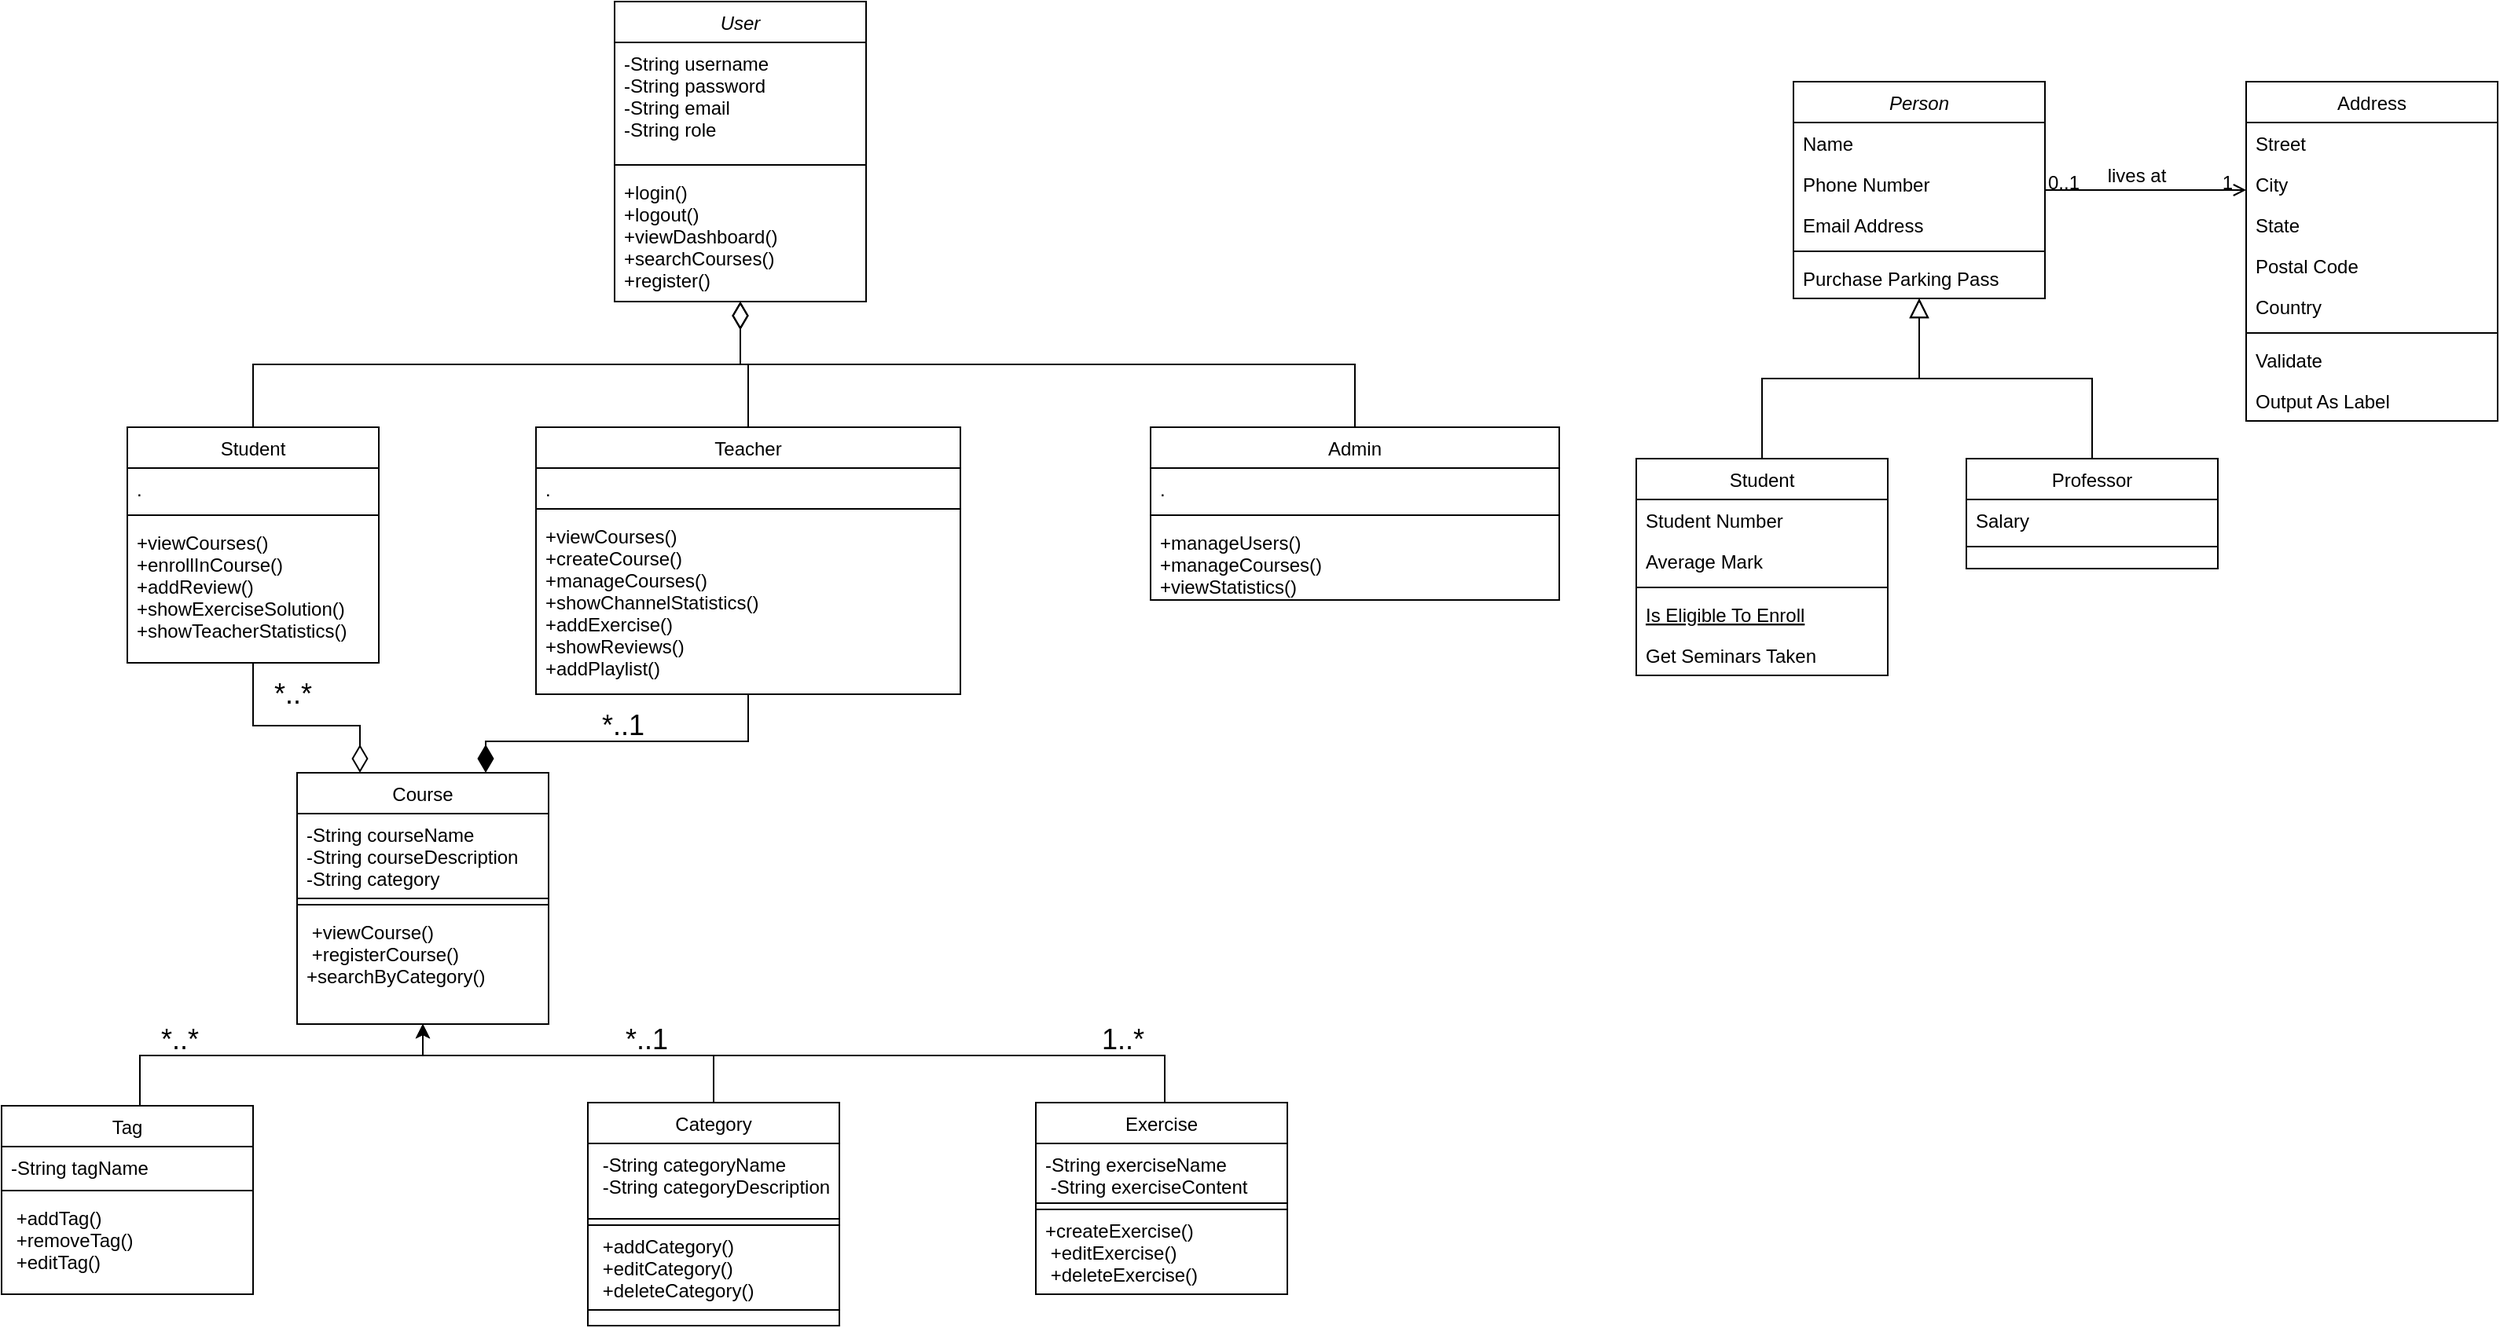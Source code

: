 <mxfile version="26.0.11">
  <diagram id="C5RBs43oDa-KdzZeNtuy" name="Page-1">
    <mxGraphModel dx="2448" dy="420" grid="1" gridSize="10" guides="1" tooltips="1" connect="1" arrows="1" fold="1" page="1" pageScale="1" pageWidth="827" pageHeight="1169" math="0" shadow="0">
      <root>
        <mxCell id="WIyWlLk6GJQsqaUBKTNV-0" />
        <mxCell id="WIyWlLk6GJQsqaUBKTNV-1" parent="WIyWlLk6GJQsqaUBKTNV-0" />
        <mxCell id="zkfFHV4jXpPFQw0GAbJ--0" value="Person" style="swimlane;fontStyle=2;align=center;verticalAlign=top;childLayout=stackLayout;horizontal=1;startSize=26;horizontalStack=0;resizeParent=1;resizeLast=0;collapsible=1;marginBottom=0;rounded=0;shadow=0;strokeWidth=1;" parent="WIyWlLk6GJQsqaUBKTNV-1" vertex="1">
          <mxGeometry x="220" y="120" width="160" height="138" as="geometry">
            <mxRectangle x="230" y="140" width="160" height="26" as="alternateBounds" />
          </mxGeometry>
        </mxCell>
        <mxCell id="zkfFHV4jXpPFQw0GAbJ--1" value="Name" style="text;align=left;verticalAlign=top;spacingLeft=4;spacingRight=4;overflow=hidden;rotatable=0;points=[[0,0.5],[1,0.5]];portConstraint=eastwest;" parent="zkfFHV4jXpPFQw0GAbJ--0" vertex="1">
          <mxGeometry y="26" width="160" height="26" as="geometry" />
        </mxCell>
        <mxCell id="zkfFHV4jXpPFQw0GAbJ--2" value="Phone Number" style="text;align=left;verticalAlign=top;spacingLeft=4;spacingRight=4;overflow=hidden;rotatable=0;points=[[0,0.5],[1,0.5]];portConstraint=eastwest;rounded=0;shadow=0;html=0;" parent="zkfFHV4jXpPFQw0GAbJ--0" vertex="1">
          <mxGeometry y="52" width="160" height="26" as="geometry" />
        </mxCell>
        <mxCell id="zkfFHV4jXpPFQw0GAbJ--3" value="Email Address" style="text;align=left;verticalAlign=top;spacingLeft=4;spacingRight=4;overflow=hidden;rotatable=0;points=[[0,0.5],[1,0.5]];portConstraint=eastwest;rounded=0;shadow=0;html=0;" parent="zkfFHV4jXpPFQw0GAbJ--0" vertex="1">
          <mxGeometry y="78" width="160" height="26" as="geometry" />
        </mxCell>
        <mxCell id="zkfFHV4jXpPFQw0GAbJ--4" value="" style="line;html=1;strokeWidth=1;align=left;verticalAlign=middle;spacingTop=-1;spacingLeft=3;spacingRight=3;rotatable=0;labelPosition=right;points=[];portConstraint=eastwest;" parent="zkfFHV4jXpPFQw0GAbJ--0" vertex="1">
          <mxGeometry y="104" width="160" height="8" as="geometry" />
        </mxCell>
        <mxCell id="zkfFHV4jXpPFQw0GAbJ--5" value="Purchase Parking Pass" style="text;align=left;verticalAlign=top;spacingLeft=4;spacingRight=4;overflow=hidden;rotatable=0;points=[[0,0.5],[1,0.5]];portConstraint=eastwest;" parent="zkfFHV4jXpPFQw0GAbJ--0" vertex="1">
          <mxGeometry y="112" width="160" height="26" as="geometry" />
        </mxCell>
        <mxCell id="zkfFHV4jXpPFQw0GAbJ--6" value="Student" style="swimlane;fontStyle=0;align=center;verticalAlign=top;childLayout=stackLayout;horizontal=1;startSize=26;horizontalStack=0;resizeParent=1;resizeLast=0;collapsible=1;marginBottom=0;rounded=0;shadow=0;strokeWidth=1;" parent="WIyWlLk6GJQsqaUBKTNV-1" vertex="1">
          <mxGeometry x="120" y="360" width="160" height="138" as="geometry">
            <mxRectangle x="130" y="380" width="160" height="26" as="alternateBounds" />
          </mxGeometry>
        </mxCell>
        <mxCell id="zkfFHV4jXpPFQw0GAbJ--7" value="Student Number" style="text;align=left;verticalAlign=top;spacingLeft=4;spacingRight=4;overflow=hidden;rotatable=0;points=[[0,0.5],[1,0.5]];portConstraint=eastwest;" parent="zkfFHV4jXpPFQw0GAbJ--6" vertex="1">
          <mxGeometry y="26" width="160" height="26" as="geometry" />
        </mxCell>
        <mxCell id="zkfFHV4jXpPFQw0GAbJ--8" value="Average Mark" style="text;align=left;verticalAlign=top;spacingLeft=4;spacingRight=4;overflow=hidden;rotatable=0;points=[[0,0.5],[1,0.5]];portConstraint=eastwest;rounded=0;shadow=0;html=0;" parent="zkfFHV4jXpPFQw0GAbJ--6" vertex="1">
          <mxGeometry y="52" width="160" height="26" as="geometry" />
        </mxCell>
        <mxCell id="zkfFHV4jXpPFQw0GAbJ--9" value="" style="line;html=1;strokeWidth=1;align=left;verticalAlign=middle;spacingTop=-1;spacingLeft=3;spacingRight=3;rotatable=0;labelPosition=right;points=[];portConstraint=eastwest;" parent="zkfFHV4jXpPFQw0GAbJ--6" vertex="1">
          <mxGeometry y="78" width="160" height="8" as="geometry" />
        </mxCell>
        <mxCell id="zkfFHV4jXpPFQw0GAbJ--10" value="Is Eligible To Enroll" style="text;align=left;verticalAlign=top;spacingLeft=4;spacingRight=4;overflow=hidden;rotatable=0;points=[[0,0.5],[1,0.5]];portConstraint=eastwest;fontStyle=4" parent="zkfFHV4jXpPFQw0GAbJ--6" vertex="1">
          <mxGeometry y="86" width="160" height="26" as="geometry" />
        </mxCell>
        <mxCell id="zkfFHV4jXpPFQw0GAbJ--11" value="Get Seminars Taken" style="text;align=left;verticalAlign=top;spacingLeft=4;spacingRight=4;overflow=hidden;rotatable=0;points=[[0,0.5],[1,0.5]];portConstraint=eastwest;" parent="zkfFHV4jXpPFQw0GAbJ--6" vertex="1">
          <mxGeometry y="112" width="160" height="26" as="geometry" />
        </mxCell>
        <mxCell id="zkfFHV4jXpPFQw0GAbJ--12" value="" style="endArrow=block;endSize=10;endFill=0;shadow=0;strokeWidth=1;rounded=0;curved=0;edgeStyle=elbowEdgeStyle;elbow=vertical;" parent="WIyWlLk6GJQsqaUBKTNV-1" source="zkfFHV4jXpPFQw0GAbJ--6" target="zkfFHV4jXpPFQw0GAbJ--0" edge="1">
          <mxGeometry width="160" relative="1" as="geometry">
            <mxPoint x="200" y="203" as="sourcePoint" />
            <mxPoint x="200" y="203" as="targetPoint" />
          </mxGeometry>
        </mxCell>
        <mxCell id="zkfFHV4jXpPFQw0GAbJ--13" value="Professor" style="swimlane;fontStyle=0;align=center;verticalAlign=top;childLayout=stackLayout;horizontal=1;startSize=26;horizontalStack=0;resizeParent=1;resizeLast=0;collapsible=1;marginBottom=0;rounded=0;shadow=0;strokeWidth=1;" parent="WIyWlLk6GJQsqaUBKTNV-1" vertex="1">
          <mxGeometry x="330" y="360" width="160" height="70" as="geometry">
            <mxRectangle x="340" y="380" width="170" height="26" as="alternateBounds" />
          </mxGeometry>
        </mxCell>
        <mxCell id="zkfFHV4jXpPFQw0GAbJ--14" value="Salary" style="text;align=left;verticalAlign=top;spacingLeft=4;spacingRight=4;overflow=hidden;rotatable=0;points=[[0,0.5],[1,0.5]];portConstraint=eastwest;" parent="zkfFHV4jXpPFQw0GAbJ--13" vertex="1">
          <mxGeometry y="26" width="160" height="26" as="geometry" />
        </mxCell>
        <mxCell id="zkfFHV4jXpPFQw0GAbJ--15" value="" style="line;html=1;strokeWidth=1;align=left;verticalAlign=middle;spacingTop=-1;spacingLeft=3;spacingRight=3;rotatable=0;labelPosition=right;points=[];portConstraint=eastwest;" parent="zkfFHV4jXpPFQw0GAbJ--13" vertex="1">
          <mxGeometry y="52" width="160" height="8" as="geometry" />
        </mxCell>
        <mxCell id="zkfFHV4jXpPFQw0GAbJ--16" value="" style="endArrow=block;endSize=10;endFill=0;shadow=0;strokeWidth=1;rounded=0;curved=0;edgeStyle=elbowEdgeStyle;elbow=vertical;" parent="WIyWlLk6GJQsqaUBKTNV-1" source="zkfFHV4jXpPFQw0GAbJ--13" target="zkfFHV4jXpPFQw0GAbJ--0" edge="1">
          <mxGeometry width="160" relative="1" as="geometry">
            <mxPoint x="210" y="373" as="sourcePoint" />
            <mxPoint x="310" y="271" as="targetPoint" />
          </mxGeometry>
        </mxCell>
        <mxCell id="zkfFHV4jXpPFQw0GAbJ--17" value="Address" style="swimlane;fontStyle=0;align=center;verticalAlign=top;childLayout=stackLayout;horizontal=1;startSize=26;horizontalStack=0;resizeParent=1;resizeLast=0;collapsible=1;marginBottom=0;rounded=0;shadow=0;strokeWidth=1;" parent="WIyWlLk6GJQsqaUBKTNV-1" vertex="1">
          <mxGeometry x="508" y="120" width="160" height="216" as="geometry">
            <mxRectangle x="550" y="140" width="160" height="26" as="alternateBounds" />
          </mxGeometry>
        </mxCell>
        <mxCell id="zkfFHV4jXpPFQw0GAbJ--18" value="Street" style="text;align=left;verticalAlign=top;spacingLeft=4;spacingRight=4;overflow=hidden;rotatable=0;points=[[0,0.5],[1,0.5]];portConstraint=eastwest;" parent="zkfFHV4jXpPFQw0GAbJ--17" vertex="1">
          <mxGeometry y="26" width="160" height="26" as="geometry" />
        </mxCell>
        <mxCell id="zkfFHV4jXpPFQw0GAbJ--19" value="City" style="text;align=left;verticalAlign=top;spacingLeft=4;spacingRight=4;overflow=hidden;rotatable=0;points=[[0,0.5],[1,0.5]];portConstraint=eastwest;rounded=0;shadow=0;html=0;" parent="zkfFHV4jXpPFQw0GAbJ--17" vertex="1">
          <mxGeometry y="52" width="160" height="26" as="geometry" />
        </mxCell>
        <mxCell id="zkfFHV4jXpPFQw0GAbJ--20" value="State" style="text;align=left;verticalAlign=top;spacingLeft=4;spacingRight=4;overflow=hidden;rotatable=0;points=[[0,0.5],[1,0.5]];portConstraint=eastwest;rounded=0;shadow=0;html=0;" parent="zkfFHV4jXpPFQw0GAbJ--17" vertex="1">
          <mxGeometry y="78" width="160" height="26" as="geometry" />
        </mxCell>
        <mxCell id="zkfFHV4jXpPFQw0GAbJ--21" value="Postal Code" style="text;align=left;verticalAlign=top;spacingLeft=4;spacingRight=4;overflow=hidden;rotatable=0;points=[[0,0.5],[1,0.5]];portConstraint=eastwest;rounded=0;shadow=0;html=0;" parent="zkfFHV4jXpPFQw0GAbJ--17" vertex="1">
          <mxGeometry y="104" width="160" height="26" as="geometry" />
        </mxCell>
        <mxCell id="zkfFHV4jXpPFQw0GAbJ--22" value="Country" style="text;align=left;verticalAlign=top;spacingLeft=4;spacingRight=4;overflow=hidden;rotatable=0;points=[[0,0.5],[1,0.5]];portConstraint=eastwest;rounded=0;shadow=0;html=0;" parent="zkfFHV4jXpPFQw0GAbJ--17" vertex="1">
          <mxGeometry y="130" width="160" height="26" as="geometry" />
        </mxCell>
        <mxCell id="zkfFHV4jXpPFQw0GAbJ--23" value="" style="line;html=1;strokeWidth=1;align=left;verticalAlign=middle;spacingTop=-1;spacingLeft=3;spacingRight=3;rotatable=0;labelPosition=right;points=[];portConstraint=eastwest;" parent="zkfFHV4jXpPFQw0GAbJ--17" vertex="1">
          <mxGeometry y="156" width="160" height="8" as="geometry" />
        </mxCell>
        <mxCell id="zkfFHV4jXpPFQw0GAbJ--24" value="Validate" style="text;align=left;verticalAlign=top;spacingLeft=4;spacingRight=4;overflow=hidden;rotatable=0;points=[[0,0.5],[1,0.5]];portConstraint=eastwest;" parent="zkfFHV4jXpPFQw0GAbJ--17" vertex="1">
          <mxGeometry y="164" width="160" height="26" as="geometry" />
        </mxCell>
        <mxCell id="zkfFHV4jXpPFQw0GAbJ--25" value="Output As Label" style="text;align=left;verticalAlign=top;spacingLeft=4;spacingRight=4;overflow=hidden;rotatable=0;points=[[0,0.5],[1,0.5]];portConstraint=eastwest;" parent="zkfFHV4jXpPFQw0GAbJ--17" vertex="1">
          <mxGeometry y="190" width="160" height="26" as="geometry" />
        </mxCell>
        <mxCell id="zkfFHV4jXpPFQw0GAbJ--26" value="" style="endArrow=open;shadow=0;strokeWidth=1;rounded=0;curved=0;endFill=1;edgeStyle=elbowEdgeStyle;elbow=vertical;" parent="WIyWlLk6GJQsqaUBKTNV-1" source="zkfFHV4jXpPFQw0GAbJ--0" target="zkfFHV4jXpPFQw0GAbJ--17" edge="1">
          <mxGeometry x="0.5" y="41" relative="1" as="geometry">
            <mxPoint x="380" y="192" as="sourcePoint" />
            <mxPoint x="540" y="192" as="targetPoint" />
            <mxPoint x="-40" y="32" as="offset" />
          </mxGeometry>
        </mxCell>
        <mxCell id="zkfFHV4jXpPFQw0GAbJ--27" value="0..1" style="resizable=0;align=left;verticalAlign=bottom;labelBackgroundColor=none;fontSize=12;" parent="zkfFHV4jXpPFQw0GAbJ--26" connectable="0" vertex="1">
          <mxGeometry x="-1" relative="1" as="geometry">
            <mxPoint y="4" as="offset" />
          </mxGeometry>
        </mxCell>
        <mxCell id="zkfFHV4jXpPFQw0GAbJ--28" value="1" style="resizable=0;align=right;verticalAlign=bottom;labelBackgroundColor=none;fontSize=12;" parent="zkfFHV4jXpPFQw0GAbJ--26" connectable="0" vertex="1">
          <mxGeometry x="1" relative="1" as="geometry">
            <mxPoint x="-7" y="4" as="offset" />
          </mxGeometry>
        </mxCell>
        <mxCell id="zkfFHV4jXpPFQw0GAbJ--29" value="lives at" style="text;html=1;resizable=0;points=[];;align=center;verticalAlign=middle;labelBackgroundColor=none;rounded=0;shadow=0;strokeWidth=1;fontSize=12;" parent="zkfFHV4jXpPFQw0GAbJ--26" vertex="1" connectable="0">
          <mxGeometry x="0.5" y="49" relative="1" as="geometry">
            <mxPoint x="-38" y="40" as="offset" />
          </mxGeometry>
        </mxCell>
        <mxCell id="wN080h6H465J3YaV4MYS-0" value="User" style="swimlane;fontStyle=2;align=center;verticalAlign=top;childLayout=stackLayout;horizontal=1;startSize=26;horizontalStack=0;resizeParent=1;resizeLast=0;collapsible=1;marginBottom=0;rounded=0;shadow=0;strokeWidth=1;" vertex="1" parent="WIyWlLk6GJQsqaUBKTNV-1">
          <mxGeometry x="-530" y="69" width="160" height="191" as="geometry">
            <mxRectangle x="230" y="140" width="160" height="26" as="alternateBounds" />
          </mxGeometry>
        </mxCell>
        <mxCell id="wN080h6H465J3YaV4MYS-1" value="-String username&#xa;-String password&#xa;-String email&#xa;-String role&#xa;" style="text;align=left;verticalAlign=top;spacingLeft=4;spacingRight=4;overflow=hidden;rotatable=0;points=[[0,0.5],[1,0.5]];portConstraint=eastwest;" vertex="1" parent="wN080h6H465J3YaV4MYS-0">
          <mxGeometry y="26" width="160" height="74" as="geometry" />
        </mxCell>
        <mxCell id="wN080h6H465J3YaV4MYS-2" value="" style="line;html=1;strokeWidth=1;align=left;verticalAlign=middle;spacingTop=-1;spacingLeft=3;spacingRight=3;rotatable=0;labelPosition=right;points=[];portConstraint=eastwest;" vertex="1" parent="wN080h6H465J3YaV4MYS-0">
          <mxGeometry y="100" width="160" height="8" as="geometry" />
        </mxCell>
        <mxCell id="wN080h6H465J3YaV4MYS-3" value="+login()&#xa;+logout()&#xa;+viewDashboard()&#xa;+searchCourses()&#xa;+register()" style="text;align=left;verticalAlign=top;spacingLeft=4;spacingRight=4;overflow=hidden;rotatable=0;points=[[0,0.5],[1,0.5]];portConstraint=eastwest;" vertex="1" parent="wN080h6H465J3YaV4MYS-0">
          <mxGeometry y="108" width="160" height="82" as="geometry" />
        </mxCell>
        <mxCell id="wN080h6H465J3YaV4MYS-4" value="Student" style="swimlane;fontStyle=0;align=center;verticalAlign=top;childLayout=stackLayout;horizontal=1;startSize=26;horizontalStack=0;resizeParent=1;resizeLast=0;collapsible=1;marginBottom=0;rounded=0;shadow=0;strokeWidth=1;" vertex="1" parent="WIyWlLk6GJQsqaUBKTNV-1">
          <mxGeometry x="-840" y="340" width="160" height="150" as="geometry">
            <mxRectangle x="130" y="380" width="160" height="26" as="alternateBounds" />
          </mxGeometry>
        </mxCell>
        <mxCell id="wN080h6H465J3YaV4MYS-5" value="." style="text;align=left;verticalAlign=top;spacingLeft=4;spacingRight=4;overflow=hidden;rotatable=0;points=[[0,0.5],[1,0.5]];portConstraint=eastwest;" vertex="1" parent="wN080h6H465J3YaV4MYS-4">
          <mxGeometry y="26" width="160" height="26" as="geometry" />
        </mxCell>
        <mxCell id="wN080h6H465J3YaV4MYS-6" value="" style="line;html=1;strokeWidth=1;align=left;verticalAlign=middle;spacingTop=-1;spacingLeft=3;spacingRight=3;rotatable=0;labelPosition=right;points=[];portConstraint=eastwest;" vertex="1" parent="wN080h6H465J3YaV4MYS-4">
          <mxGeometry y="52" width="160" height="8" as="geometry" />
        </mxCell>
        <mxCell id="wN080h6H465J3YaV4MYS-7" value="+viewCourses()&#xa;+enrollInCourse()&#xa;+addReview()&#xa;+showExerciseSolution()&#xa;+showTeacherStatistics()" style="text;align=left;verticalAlign=top;spacingLeft=4;spacingRight=4;overflow=hidden;rotatable=0;points=[[0,0.5],[1,0.5]];portConstraint=eastwest;" vertex="1" parent="wN080h6H465J3YaV4MYS-4">
          <mxGeometry y="60" width="160" height="90" as="geometry" />
        </mxCell>
        <mxCell id="wN080h6H465J3YaV4MYS-8" value="" style="endArrow=diamondThin;endSize=15;endFill=0;shadow=0;strokeWidth=1;rounded=0;curved=0;edgeStyle=elbowEdgeStyle;elbow=vertical;" edge="1" parent="WIyWlLk6GJQsqaUBKTNV-1" source="wN080h6H465J3YaV4MYS-4" target="wN080h6H465J3YaV4MYS-0">
          <mxGeometry width="160" relative="1" as="geometry">
            <mxPoint x="-550" y="153" as="sourcePoint" />
            <mxPoint x="-550" y="153" as="targetPoint" />
          </mxGeometry>
        </mxCell>
        <mxCell id="wN080h6H465J3YaV4MYS-9" value="Teacher" style="swimlane;fontStyle=0;align=center;verticalAlign=top;childLayout=stackLayout;horizontal=1;startSize=26;horizontalStack=0;resizeParent=1;resizeLast=0;collapsible=1;marginBottom=0;rounded=0;shadow=0;strokeWidth=1;" vertex="1" parent="WIyWlLk6GJQsqaUBKTNV-1">
          <mxGeometry x="-580" y="340" width="270" height="170" as="geometry">
            <mxRectangle x="340" y="380" width="170" height="26" as="alternateBounds" />
          </mxGeometry>
        </mxCell>
        <mxCell id="wN080h6H465J3YaV4MYS-10" value="." style="text;align=left;verticalAlign=top;spacingLeft=4;spacingRight=4;overflow=hidden;rotatable=0;points=[[0,0.5],[1,0.5]];portConstraint=eastwest;" vertex="1" parent="wN080h6H465J3YaV4MYS-9">
          <mxGeometry y="26" width="270" height="22" as="geometry" />
        </mxCell>
        <mxCell id="wN080h6H465J3YaV4MYS-11" value="" style="line;html=1;strokeWidth=1;align=left;verticalAlign=middle;spacingTop=-1;spacingLeft=3;spacingRight=3;rotatable=0;labelPosition=right;points=[];portConstraint=eastwest;" vertex="1" parent="wN080h6H465J3YaV4MYS-9">
          <mxGeometry y="48" width="270" height="8" as="geometry" />
        </mxCell>
        <mxCell id="wN080h6H465J3YaV4MYS-12" value="+viewCourses()&#xa;+createCourse()&#xa;+manageCourses()&#xa;+showChannelStatistics()&#xa;+addExercise()&#xa;+showReviews()&#xa;+addPlaylist()" style="text;align=left;verticalAlign=top;spacingLeft=4;spacingRight=4;overflow=hidden;rotatable=0;points=[[0,0.5],[1,0.5]];portConstraint=eastwest;" vertex="1" parent="wN080h6H465J3YaV4MYS-9">
          <mxGeometry y="56" width="270" height="114" as="geometry" />
        </mxCell>
        <mxCell id="wN080h6H465J3YaV4MYS-13" value="" style="endArrow=diamondThin;endSize=15;endFill=0;shadow=0;strokeWidth=1;rounded=0;curved=0;edgeStyle=elbowEdgeStyle;elbow=vertical;" edge="1" parent="WIyWlLk6GJQsqaUBKTNV-1" source="wN080h6H465J3YaV4MYS-9" target="wN080h6H465J3YaV4MYS-0">
          <mxGeometry width="160" relative="1" as="geometry">
            <mxPoint x="-540" y="323" as="sourcePoint" />
            <mxPoint x="-440" y="221" as="targetPoint" />
          </mxGeometry>
        </mxCell>
        <mxCell id="wN080h6H465J3YaV4MYS-14" value="Course" style="swimlane;fontStyle=0;align=center;verticalAlign=top;childLayout=stackLayout;horizontal=1;startSize=26;horizontalStack=0;resizeParent=1;resizeLast=0;collapsible=1;marginBottom=0;rounded=0;shadow=0;strokeWidth=1;" vertex="1" parent="WIyWlLk6GJQsqaUBKTNV-1">
          <mxGeometry x="-732" y="560" width="160" height="160" as="geometry">
            <mxRectangle x="550" y="140" width="160" height="26" as="alternateBounds" />
          </mxGeometry>
        </mxCell>
        <mxCell id="wN080h6H465J3YaV4MYS-15" value="-String courseName&#xa;-String courseDescription&#xa;-String category" style="text;align=left;verticalAlign=top;spacingLeft=4;spacingRight=4;overflow=hidden;rotatable=0;points=[[0,0.5],[1,0.5]];portConstraint=eastwest;strokeColor=default;" vertex="1" parent="wN080h6H465J3YaV4MYS-14">
          <mxGeometry y="26" width="160" height="54" as="geometry" />
        </mxCell>
        <mxCell id="wN080h6H465J3YaV4MYS-16" value="" style="line;html=1;strokeWidth=1;align=left;verticalAlign=middle;spacingTop=-1;spacingLeft=3;spacingRight=3;rotatable=0;labelPosition=right;points=[];portConstraint=eastwest;" vertex="1" parent="wN080h6H465J3YaV4MYS-14">
          <mxGeometry y="80" width="160" height="8" as="geometry" />
        </mxCell>
        <mxCell id="wN080h6H465J3YaV4MYS-17" value=" +viewCourse()&#xa; +registerCourse()&#xa;+searchByCategory()" style="text;align=left;verticalAlign=top;spacingLeft=4;spacingRight=4;overflow=hidden;rotatable=0;points=[[0,0.5],[1,0.5]];portConstraint=eastwest;" vertex="1" parent="wN080h6H465J3YaV4MYS-14">
          <mxGeometry y="88" width="160" height="52" as="geometry" />
        </mxCell>
        <mxCell id="wN080h6H465J3YaV4MYS-18" value="" style="endArrow=diamondThin;shadow=0;strokeWidth=1;rounded=0;curved=0;endFill=0;edgeStyle=elbowEdgeStyle;elbow=vertical;exitX=0.5;exitY=1;exitDx=0;exitDy=0;entryX=0.25;entryY=0;entryDx=0;entryDy=0;jumpSize=0;sourcePerimeterSpacing=0;startSize=4;endSize=15;" edge="1" parent="WIyWlLk6GJQsqaUBKTNV-1" source="wN080h6H465J3YaV4MYS-4" target="wN080h6H465J3YaV4MYS-14">
          <mxGeometry x="0.5" y="41" relative="1" as="geometry">
            <mxPoint x="-780" y="600" as="sourcePoint" />
            <mxPoint x="-260" y="342" as="targetPoint" />
            <mxPoint x="-40" y="32" as="offset" />
            <Array as="points">
              <mxPoint x="-720" y="530" />
            </Array>
          </mxGeometry>
        </mxCell>
        <mxCell id="wN080h6H465J3YaV4MYS-19" value="Admin" style="swimlane;fontStyle=0;align=center;verticalAlign=top;childLayout=stackLayout;horizontal=1;startSize=26;horizontalStack=0;resizeParent=1;resizeLast=0;collapsible=1;marginBottom=0;rounded=0;shadow=0;strokeWidth=1;" vertex="1" parent="WIyWlLk6GJQsqaUBKTNV-1">
          <mxGeometry x="-189" y="340" width="260" height="110" as="geometry">
            <mxRectangle x="340" y="380" width="170" height="26" as="alternateBounds" />
          </mxGeometry>
        </mxCell>
        <mxCell id="wN080h6H465J3YaV4MYS-20" value="." style="text;align=left;verticalAlign=top;spacingLeft=4;spacingRight=4;overflow=hidden;rotatable=0;points=[[0,0.5],[1,0.5]];portConstraint=eastwest;" vertex="1" parent="wN080h6H465J3YaV4MYS-19">
          <mxGeometry y="26" width="260" height="26" as="geometry" />
        </mxCell>
        <mxCell id="wN080h6H465J3YaV4MYS-21" value="" style="line;html=1;strokeWidth=1;align=left;verticalAlign=middle;spacingTop=-1;spacingLeft=3;spacingRight=3;rotatable=0;labelPosition=right;points=[];portConstraint=eastwest;" vertex="1" parent="wN080h6H465J3YaV4MYS-19">
          <mxGeometry y="52" width="260" height="8" as="geometry" />
        </mxCell>
        <mxCell id="wN080h6H465J3YaV4MYS-22" value="+manageUsers()&#xa;+manageCourses()&#xa;+viewStatistics()" style="text;align=left;verticalAlign=top;spacingLeft=4;spacingRight=4;overflow=hidden;rotatable=0;points=[[0,0.5],[1,0.5]];portConstraint=eastwest;" vertex="1" parent="wN080h6H465J3YaV4MYS-19">
          <mxGeometry y="60" width="260" height="50" as="geometry" />
        </mxCell>
        <mxCell id="wN080h6H465J3YaV4MYS-23" value="" style="endArrow=diamondThin;endSize=15;endFill=0;shadow=0;strokeWidth=1;rounded=0;curved=0;edgeStyle=elbowEdgeStyle;elbow=vertical;" edge="1" parent="WIyWlLk6GJQsqaUBKTNV-1" source="wN080h6H465J3YaV4MYS-19">
          <mxGeometry width="160" relative="1" as="geometry">
            <mxPoint x="-530" y="333" as="sourcePoint" />
            <mxPoint x="-450" y="260" as="targetPoint" />
          </mxGeometry>
        </mxCell>
        <mxCell id="wN080h6H465J3YaV4MYS-24" value="" style="endArrow=diamondThin;shadow=0;strokeWidth=1;rounded=0;curved=0;endFill=1;edgeStyle=elbowEdgeStyle;elbow=vertical;exitX=0.5;exitY=1;exitDx=0;exitDy=0;entryX=0.75;entryY=0;entryDx=0;entryDy=0;endSize=15;" edge="1" parent="WIyWlLk6GJQsqaUBKTNV-1" source="wN080h6H465J3YaV4MYS-9" target="wN080h6H465J3YaV4MYS-14">
          <mxGeometry x="0.5" y="41" relative="1" as="geometry">
            <mxPoint x="-446.08" y="572.676" as="sourcePoint" />
            <mxPoint x="-640" y="820" as="targetPoint" />
            <mxPoint x="-40" y="32" as="offset" />
            <Array as="points">
              <mxPoint x="-530" y="540" />
              <mxPoint x="-570" y="700" />
            </Array>
          </mxGeometry>
        </mxCell>
        <mxCell id="wN080h6H465J3YaV4MYS-25" value="Tag" style="swimlane;fontStyle=0;align=center;verticalAlign=top;childLayout=stackLayout;horizontal=1;startSize=26;horizontalStack=0;resizeParent=1;resizeLast=0;collapsible=1;marginBottom=0;rounded=0;shadow=0;strokeWidth=1;" vertex="1" parent="WIyWlLk6GJQsqaUBKTNV-1">
          <mxGeometry x="-920" y="772" width="160" height="120" as="geometry">
            <mxRectangle x="550" y="140" width="160" height="26" as="alternateBounds" />
          </mxGeometry>
        </mxCell>
        <mxCell id="wN080h6H465J3YaV4MYS-26" value="-String tagName" style="text;align=left;verticalAlign=top;spacingLeft=4;spacingRight=4;overflow=hidden;rotatable=0;points=[[0,0.5],[1,0.5]];portConstraint=eastwest;" vertex="1" parent="wN080h6H465J3YaV4MYS-25">
          <mxGeometry y="26" width="160" height="24" as="geometry" />
        </mxCell>
        <mxCell id="wN080h6H465J3YaV4MYS-27" value="" style="line;html=1;strokeWidth=1;align=left;verticalAlign=middle;spacingTop=-1;spacingLeft=3;spacingRight=3;rotatable=0;labelPosition=right;points=[];portConstraint=eastwest;" vertex="1" parent="wN080h6H465J3YaV4MYS-25">
          <mxGeometry y="50" width="160" height="8" as="geometry" />
        </mxCell>
        <mxCell id="wN080h6H465J3YaV4MYS-28" value=" +addTag()&#xa; +removeTag()&#xa; +editTag()" style="text;align=left;verticalAlign=top;spacingLeft=4;spacingRight=4;overflow=hidden;rotatable=0;points=[[0,0.5],[1,0.5]];portConstraint=eastwest;" vertex="1" parent="wN080h6H465J3YaV4MYS-25">
          <mxGeometry y="58" width="160" height="52" as="geometry" />
        </mxCell>
        <mxCell id="wN080h6H465J3YaV4MYS-29" value="Category" style="swimlane;fontStyle=0;align=center;verticalAlign=top;childLayout=stackLayout;horizontal=1;startSize=26;horizontalStack=0;resizeParent=1;resizeLast=0;collapsible=1;marginBottom=0;rounded=0;shadow=0;strokeWidth=1;" vertex="1" parent="WIyWlLk6GJQsqaUBKTNV-1">
          <mxGeometry x="-547" y="770" width="160" height="142" as="geometry">
            <mxRectangle x="550" y="140" width="160" height="26" as="alternateBounds" />
          </mxGeometry>
        </mxCell>
        <mxCell id="wN080h6H465J3YaV4MYS-30" value=" -String categoryName&#xa; -String categoryDescription" style="text;align=left;verticalAlign=top;spacingLeft=4;spacingRight=4;overflow=hidden;rotatable=0;points=[[0,0.5],[1,0.5]];portConstraint=eastwest;" vertex="1" parent="wN080h6H465J3YaV4MYS-29">
          <mxGeometry y="26" width="160" height="44" as="geometry" />
        </mxCell>
        <mxCell id="wN080h6H465J3YaV4MYS-31" value="" style="line;html=1;strokeWidth=1;align=left;verticalAlign=middle;spacingTop=-1;spacingLeft=3;spacingRight=3;rotatable=0;labelPosition=right;points=[];portConstraint=eastwest;" vertex="1" parent="wN080h6H465J3YaV4MYS-29">
          <mxGeometry y="70" width="160" height="8" as="geometry" />
        </mxCell>
        <mxCell id="wN080h6H465J3YaV4MYS-32" value=" +addCategory()&#xa; +editCategory()&#xa; +deleteCategory()" style="text;align=left;verticalAlign=top;spacingLeft=4;spacingRight=4;overflow=hidden;rotatable=0;points=[[0,0.5],[1,0.5]];portConstraint=eastwest;strokeColor=default;" vertex="1" parent="wN080h6H465J3YaV4MYS-29">
          <mxGeometry y="78" width="160" height="54" as="geometry" />
        </mxCell>
        <mxCell id="wN080h6H465J3YaV4MYS-33" style="edgeStyle=orthogonalEdgeStyle;rounded=0;orthogonalLoop=1;jettySize=auto;html=1;entryX=0.5;entryY=1;entryDx=0;entryDy=0;" edge="1" parent="WIyWlLk6GJQsqaUBKTNV-1" source="wN080h6H465J3YaV4MYS-25" target="wN080h6H465J3YaV4MYS-14">
          <mxGeometry relative="1" as="geometry">
            <mxPoint x="-662" y="880" as="targetPoint" />
            <Array as="points">
              <mxPoint x="-832" y="740" />
              <mxPoint x="-652" y="740" />
            </Array>
          </mxGeometry>
        </mxCell>
        <mxCell id="wN080h6H465J3YaV4MYS-34" style="edgeStyle=orthogonalEdgeStyle;rounded=0;orthogonalLoop=1;jettySize=auto;html=1;exitX=0.5;exitY=0;exitDx=0;exitDy=0;entryX=0.5;entryY=1;entryDx=0;entryDy=0;" edge="1" parent="WIyWlLk6GJQsqaUBKTNV-1" source="wN080h6H465J3YaV4MYS-29" target="wN080h6H465J3YaV4MYS-14">
          <mxGeometry relative="1" as="geometry">
            <mxPoint x="-472" y="1000" as="sourcePoint" />
            <mxPoint x="-662" y="840" as="targetPoint" />
            <Array as="points">
              <mxPoint x="-467" y="740" />
              <mxPoint x="-652" y="740" />
            </Array>
          </mxGeometry>
        </mxCell>
        <mxCell id="wN080h6H465J3YaV4MYS-35" value="&lt;font style=&quot;font-size: 18px;&quot;&gt;*..*&lt;/font&gt;" style="text;html=1;align=center;verticalAlign=middle;resizable=0;points=[];autosize=1;strokeColor=none;fillColor=none;strokeWidth=9;perimeterSpacing=6;" vertex="1" parent="WIyWlLk6GJQsqaUBKTNV-1">
          <mxGeometry x="-832" y="710" width="50" height="40" as="geometry" />
        </mxCell>
        <mxCell id="wN080h6H465J3YaV4MYS-36" value="&lt;font style=&quot;font-size: 18px;&quot;&gt;*..1&lt;/font&gt;" style="text;html=1;align=center;verticalAlign=middle;resizable=0;points=[];autosize=1;strokeColor=none;fillColor=none;strokeWidth=9;perimeterSpacing=6;" vertex="1" parent="WIyWlLk6GJQsqaUBKTNV-1">
          <mxGeometry x="-535" y="710" width="50" height="40" as="geometry" />
        </mxCell>
        <mxCell id="wN080h6H465J3YaV4MYS-37" value="&lt;font style=&quot;font-size: 18px;&quot;&gt;*..*&lt;/font&gt;" style="text;html=1;align=center;verticalAlign=middle;resizable=0;points=[];autosize=1;strokeColor=none;fillColor=none;strokeWidth=9;perimeterSpacing=6;" vertex="1" parent="WIyWlLk6GJQsqaUBKTNV-1">
          <mxGeometry x="-760" y="490" width="50" height="40" as="geometry" />
        </mxCell>
        <mxCell id="wN080h6H465J3YaV4MYS-38" value="&lt;font style=&quot;font-size: 18px;&quot;&gt;*..1&lt;/font&gt;" style="text;html=1;align=center;verticalAlign=middle;resizable=0;points=[];autosize=1;strokeColor=none;fillColor=none;strokeWidth=9;perimeterSpacing=6;" vertex="1" parent="WIyWlLk6GJQsqaUBKTNV-1">
          <mxGeometry x="-550" y="510" width="50" height="40" as="geometry" />
        </mxCell>
        <mxCell id="wN080h6H465J3YaV4MYS-39" value="Exercise" style="swimlane;fontStyle=0;align=center;verticalAlign=top;childLayout=stackLayout;horizontal=1;startSize=26;horizontalStack=0;resizeParent=1;resizeLast=0;collapsible=1;marginBottom=0;rounded=0;shadow=0;strokeWidth=1;" vertex="1" parent="WIyWlLk6GJQsqaUBKTNV-1">
          <mxGeometry x="-262" y="770" width="160" height="122" as="geometry">
            <mxRectangle x="550" y="140" width="160" height="26" as="alternateBounds" />
          </mxGeometry>
        </mxCell>
        <mxCell id="wN080h6H465J3YaV4MYS-40" value="-String exerciseName&#xa; -String exerciseContent" style="text;align=left;verticalAlign=top;spacingLeft=4;spacingRight=4;overflow=hidden;rotatable=0;points=[[0,0.5],[1,0.5]];portConstraint=eastwest;" vertex="1" parent="wN080h6H465J3YaV4MYS-39">
          <mxGeometry y="26" width="160" height="34" as="geometry" />
        </mxCell>
        <mxCell id="wN080h6H465J3YaV4MYS-41" value="" style="line;html=1;strokeWidth=1;align=left;verticalAlign=middle;spacingTop=-1;spacingLeft=3;spacingRight=3;rotatable=0;labelPosition=right;points=[];portConstraint=eastwest;" vertex="1" parent="wN080h6H465J3YaV4MYS-39">
          <mxGeometry y="60" width="160" height="8" as="geometry" />
        </mxCell>
        <mxCell id="wN080h6H465J3YaV4MYS-42" value="+createExercise()&#xa; +editExercise()&#xa; +deleteExercise()" style="text;align=left;verticalAlign=top;spacingLeft=4;spacingRight=4;overflow=hidden;rotatable=0;points=[[0,0.5],[1,0.5]];portConstraint=eastwest;strokeColor=default;" vertex="1" parent="wN080h6H465J3YaV4MYS-39">
          <mxGeometry y="68" width="160" height="54" as="geometry" />
        </mxCell>
        <mxCell id="wN080h6H465J3YaV4MYS-43" style="edgeStyle=orthogonalEdgeStyle;rounded=0;orthogonalLoop=1;jettySize=auto;html=1;exitX=0.5;exitY=0;exitDx=0;exitDy=0;" edge="1" parent="WIyWlLk6GJQsqaUBKTNV-1" source="wN080h6H465J3YaV4MYS-39">
          <mxGeometry relative="1" as="geometry">
            <mxPoint x="-182" y="1000" as="sourcePoint" />
            <mxPoint x="-652" y="720" as="targetPoint" />
            <Array as="points">
              <mxPoint x="-180" y="740" />
              <mxPoint x="-652" y="740" />
            </Array>
          </mxGeometry>
        </mxCell>
        <mxCell id="wN080h6H465J3YaV4MYS-44" value="&lt;font style=&quot;font-size: 18px;&quot;&gt;1..*&lt;/font&gt;" style="text;html=1;align=center;verticalAlign=middle;resizable=0;points=[];autosize=1;strokeColor=none;fillColor=none;strokeWidth=9;perimeterSpacing=6;" vertex="1" parent="WIyWlLk6GJQsqaUBKTNV-1">
          <mxGeometry x="-232" y="710" width="50" height="40" as="geometry" />
        </mxCell>
      </root>
    </mxGraphModel>
  </diagram>
</mxfile>
